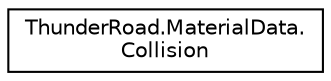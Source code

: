 digraph "Graphical Class Hierarchy"
{
 // LATEX_PDF_SIZE
  edge [fontname="Helvetica",fontsize="10",labelfontname="Helvetica",labelfontsize="10"];
  node [fontname="Helvetica",fontsize="10",shape=record];
  rankdir="LR";
  Node0 [label="ThunderRoad.MaterialData.\lCollision",height=0.2,width=0.4,color="black", fillcolor="white", style="filled",URL="$class_thunder_road_1_1_material_data_1_1_collision.html",tooltip="Class Collision."];
}
